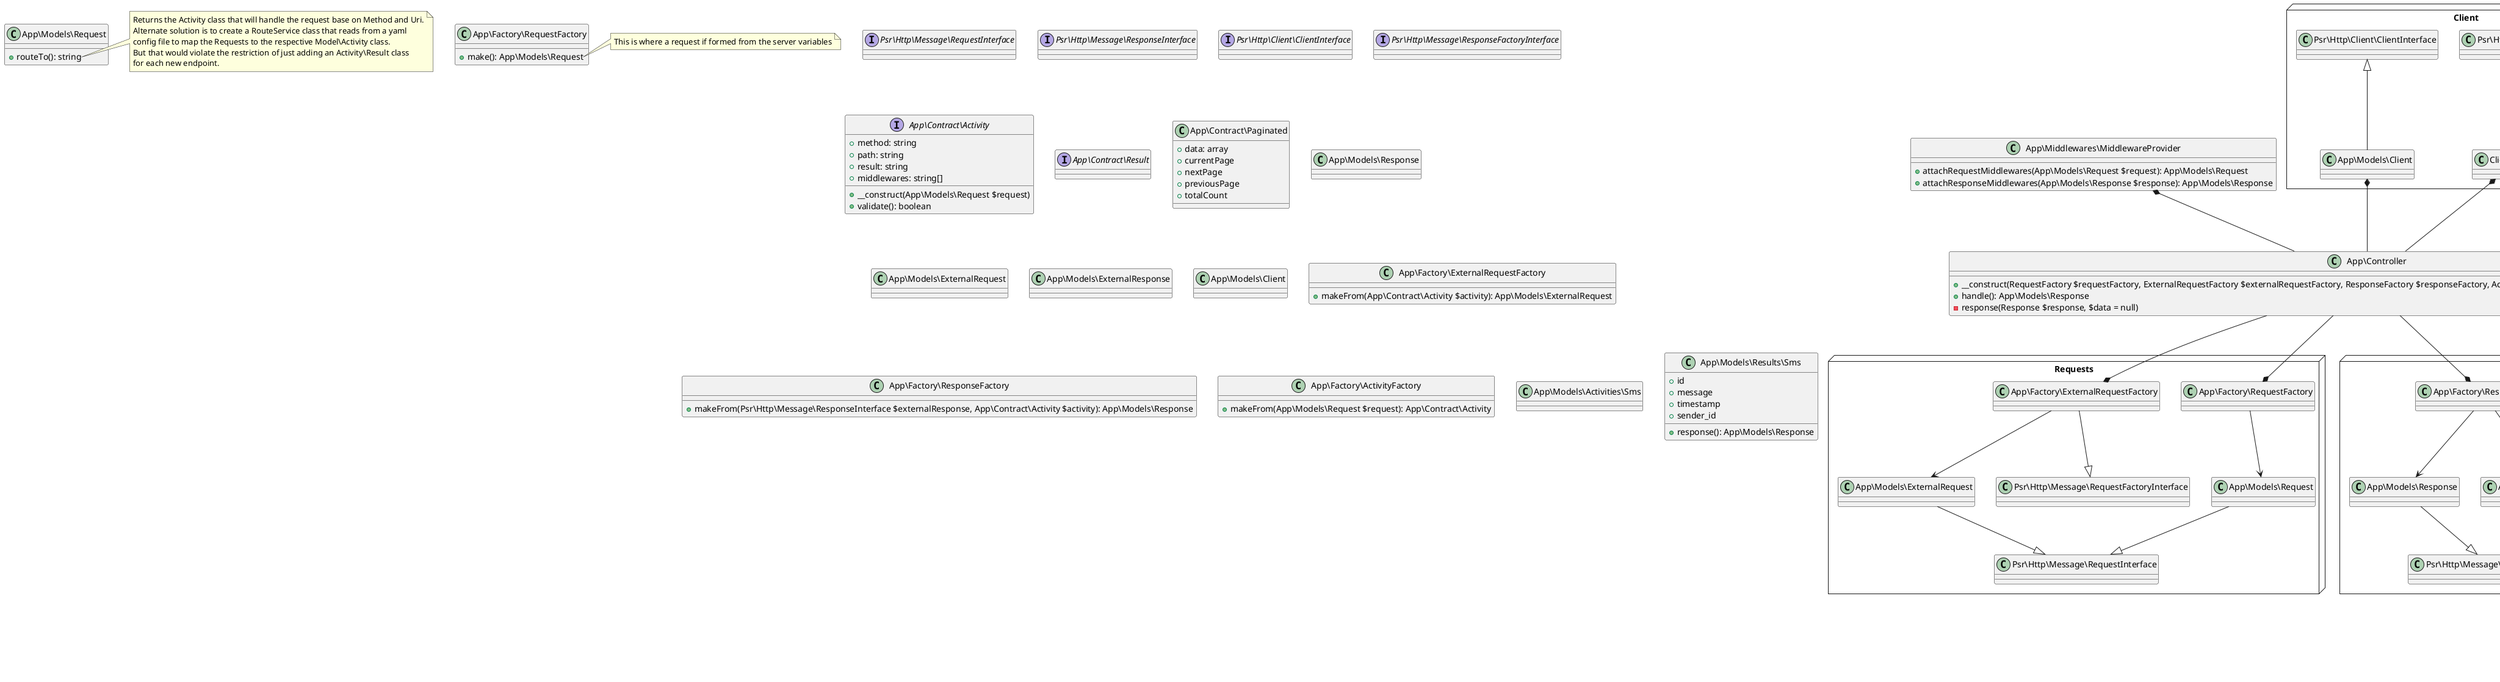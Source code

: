 @startuml shiftbase/eggress
App\Middlewares\MiddlewareProvider *-- App\Controller

node "Client" {
    Psr\Http\Client\ClientInterface <|-- App\Models\Client
    Psr\Http\Client\ClientExceptionInterface <|-- ClientException
    App\Models\Client *-- App\Controller
    ClientException *-- App\Controller
}

node "Requests" {
    App\Models\Request --|> Psr\Http\Message\RequestInterface
    App\Models\ExternalRequest --|> Psr\Http\Message\RequestInterface
    App\Factory\ExternalRequestFactory --|> Psr\Http\Message\RequestFactoryInterface
    App\Controller --* App\Factory\RequestFactory
    App\Controller --* App\Factory\ExternalRequestFactory
    App\Factory\RequestFactory --> App\Models\Request
    App\Factory\ExternalRequestFactory --> App\Models\ExternalRequest
}

node "Response" {
    App\Controller --* App\Factory\ResponseFactory
    App\Models\Response --|> Psr\Http\Message\ResponseInterface
    App\Factory\ResponseFactory --> App\Models\Response
    App\Factory\ResponseFactory --> App\Models\ExternalResponse
    App\Factory\ResponseFactory --|> Psr\Http\Message\ResponseFactoryInterface
    App\Models\ExternalResponse --|> Psr\Http\Message\ResponseInterface
}

node "Activity and Result" {
    App\Controller --* App\Factory\ActivityFactory
    App\Factory\ActivityFactory --> App\Contract\Activity
    App\Contract\Result <|-- App\Models\Results\Sms
    App\Contract\Activity <|-- App\Models\Activities\Sms
    App\Models\Results\Sms -- App\Models\Activities\Sms : referer


    App\Contract\Activity <|-- App\Models\Activities\SmsList
    App\Contract\Result <|-- App\Contract\Paginated
    App\Contract\Paginated <|-- App\Models\Results\SmsList
    App\Models\Results\SmsList -- App\Models\Activities\SmsList : referer
    App\Models\Results\SmsList o-- App\Models\Results\Sms

}

interface Psr\Http\Message\RequestInterface {
}
interface Psr\Http\Message\ResponseInterface {
}
interface Psr\Http\Client\ClientInterface {
}
interface Psr\Http\Message\ResponseFactoryInterface {

}

interface App\Contract\Activity {
    +method: string
    +path: string
    +result: string
    +middlewares: string[]
    +__construct(App\Models\Request $request)
    +validate(): boolean
}

interface App\Contract\Result {
}

class App\Contract\Paginated {
    +data: array
    +currentPage
    +nextPage
    +previousPage
    +totalCount
}

class App\Models\Request {
    +routeTo(): string
}
class App\Models\Response {
}
class App\Models\ExternalRequest {
}
class App\Models\ExternalResponse {
}
class App\Models\Client {
}


class App\Factory\RequestFactory {
    +make(): App\Models\Request
}

class App\Factory\ExternalRequestFactory {
    +makeFrom(App\Contract\Activity $activity): App\Models\ExternalRequest
}

class App\Factory\ResponseFactory {
    +makeFrom(Psr\Http\Message\ResponseInterface $externalResponse, App\Contract\Activity $activity): App\Models\Response
}

class App\Factory\ActivityFactory {
    +makeFrom(App\Models\Request $request): App\Contract\Activity
}

class App\Models\Activities\Sms {
}

class App\Models\Results\Sms {
    +id
    +message
    +timestamp
    +sender_id
    +response(): App\Models\Response
}

class App\Controller {
    +__construct(RequestFactory $requestFactory, ExternalRequestFactory $externalRequestFactory, ResponseFactory $responseFactory, ActivityFactory $activityFactory, MiddlewareService $middlewareService)
    +handle(): App\Models\Response
    -response(Response $response, $data = null)
}

class App\Middlewares\MiddlewareProvider {
    +attachRequestMiddlewares(App\Models\Request $request): App\Models\Request
    +attachResponseMiddlewares(App\Models\Response $response): App\Models\Response
}

note right of App\Models\Request::routeTo()
    Returns the Activity class that will handle the request base on Method and Uri.
    Alternate solution is to create a RouteService class that reads from a yaml
    config file to map the Requests to the respective Model\Activity class.
    But that would violate the restriction of just adding an Activity\Result class
    for each new endpoint. 
end note

note right of App\Factory\RequestFactory::make()
    This is where a request if formed from the server variables
end note
@enduml
